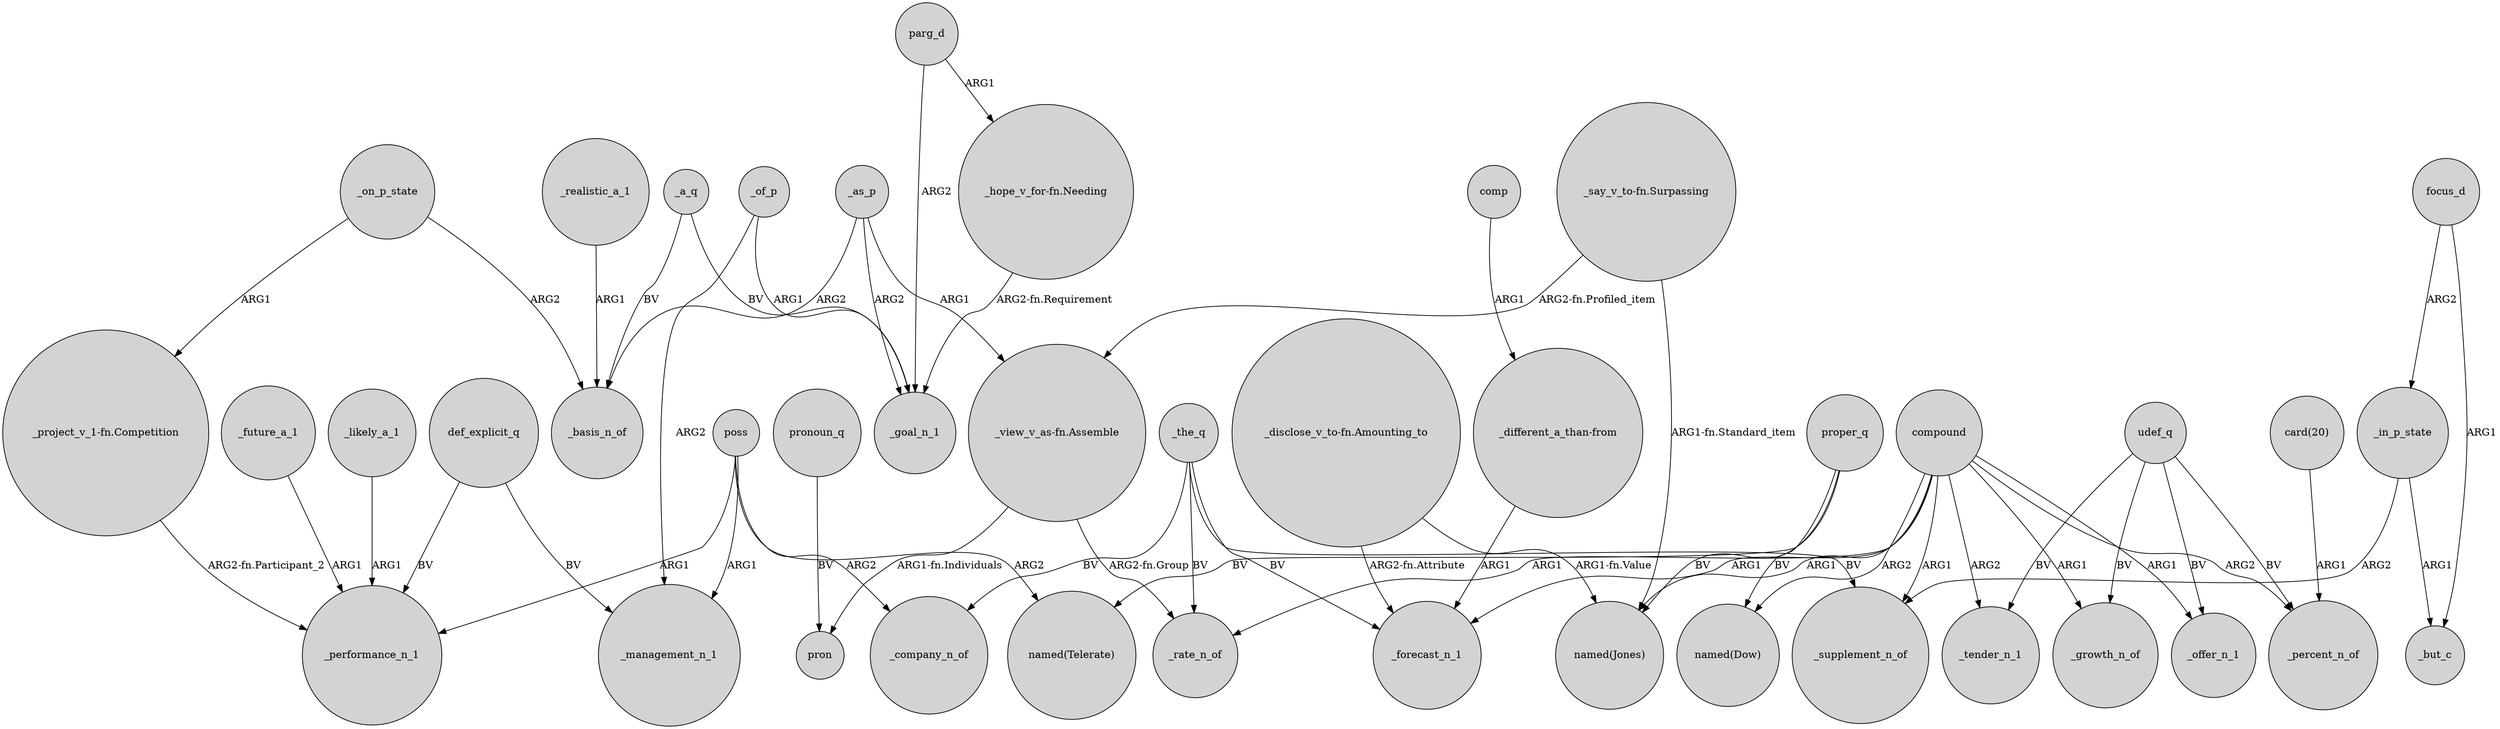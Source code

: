 digraph {
	node [shape=circle style=filled]
	_on_p_state -> "_project_v_1-fn.Competition" [label=ARG1]
	compound -> _supplement_n_of [label=ARG1]
	_on_p_state -> _basis_n_of [label=ARG2]
	_in_p_state -> _but_c [label=ARG1]
	focus_d -> _in_p_state [label=ARG2]
	_future_a_1 -> _performance_n_1 [label=ARG1]
	compound -> "named(Jones)" [label=ARG1]
	"card(20)" -> _percent_n_of [label=ARG1]
	_of_p -> _goal_n_1 [label=ARG1]
	_as_p -> "_view_v_as-fn.Assemble" [label=ARG1]
	"_disclose_v_to-fn.Amounting_to" -> "named(Jones)" [label="ARG1-fn.Value"]
	"_project_v_1-fn.Competition" -> _performance_n_1 [label="ARG2-fn.Participant_2"]
	udef_q -> _offer_n_1 [label=BV]
	_the_q -> _forecast_n_1 [label=BV]
	compound -> _rate_n_of [label=ARG1]
	"_view_v_as-fn.Assemble" -> pron [label="ARG1-fn.Individuals"]
	_realistic_a_1 -> _basis_n_of [label=ARG1]
	"_different_a_than-from" -> _forecast_n_1 [label=ARG1]
	compound -> _offer_n_1 [label=ARG1]
	_the_q -> _rate_n_of [label=BV]
	pronoun_q -> pron [label=BV]
	parg_d -> "_hope_v_for-fn.Needing" [label=ARG1]
	poss -> _company_n_of [label=ARG2]
	_the_q -> _supplement_n_of [label=BV]
	udef_q -> _tender_n_1 [label=BV]
	udef_q -> _percent_n_of [label=BV]
	"_disclose_v_to-fn.Amounting_to" -> _forecast_n_1 [label="ARG2-fn.Attribute"]
	compound -> _tender_n_1 [label=ARG2]
	_likely_a_1 -> _performance_n_1 [label=ARG1]
	def_explicit_q -> _performance_n_1 [label=BV]
	_a_q -> _goal_n_1 [label=BV]
	compound -> _percent_n_of [label=ARG2]
	def_explicit_q -> _management_n_1 [label=BV]
	"_hope_v_for-fn.Needing" -> _goal_n_1 [label="ARG2-fn.Requirement"]
	compound -> _forecast_n_1 [label=ARG1]
	parg_d -> _goal_n_1 [label=ARG2]
	proper_q -> "named(Jones)" [label=BV]
	proper_q -> "named(Dow)" [label=BV]
	"_view_v_as-fn.Assemble" -> _rate_n_of [label="ARG2-fn.Group"]
	poss -> _performance_n_1 [label=ARG1]
	focus_d -> _but_c [label=ARG1]
	comp -> "_different_a_than-from" [label=ARG1]
	compound -> "named(Dow)" [label=ARG2]
	udef_q -> _growth_n_of [label=BV]
	_in_p_state -> _supplement_n_of [label=ARG2]
	proper_q -> "named(Telerate)" [label=BV]
	compound -> _growth_n_of [label=ARG1]
	_of_p -> _management_n_1 [label=ARG2]
	"_say_v_to-fn.Surpassing" -> "_view_v_as-fn.Assemble" [label="ARG2-fn.Profiled_item"]
	_as_p -> _goal_n_1 [label=ARG2]
	poss -> _management_n_1 [label=ARG1]
	poss -> "named(Telerate)" [label=ARG2]
	_the_q -> _company_n_of [label=BV]
	_as_p -> _basis_n_of [label=ARG2]
	"_say_v_to-fn.Surpassing" -> "named(Jones)" [label="ARG1-fn.Standard_item"]
	_a_q -> _basis_n_of [label=BV]
}
